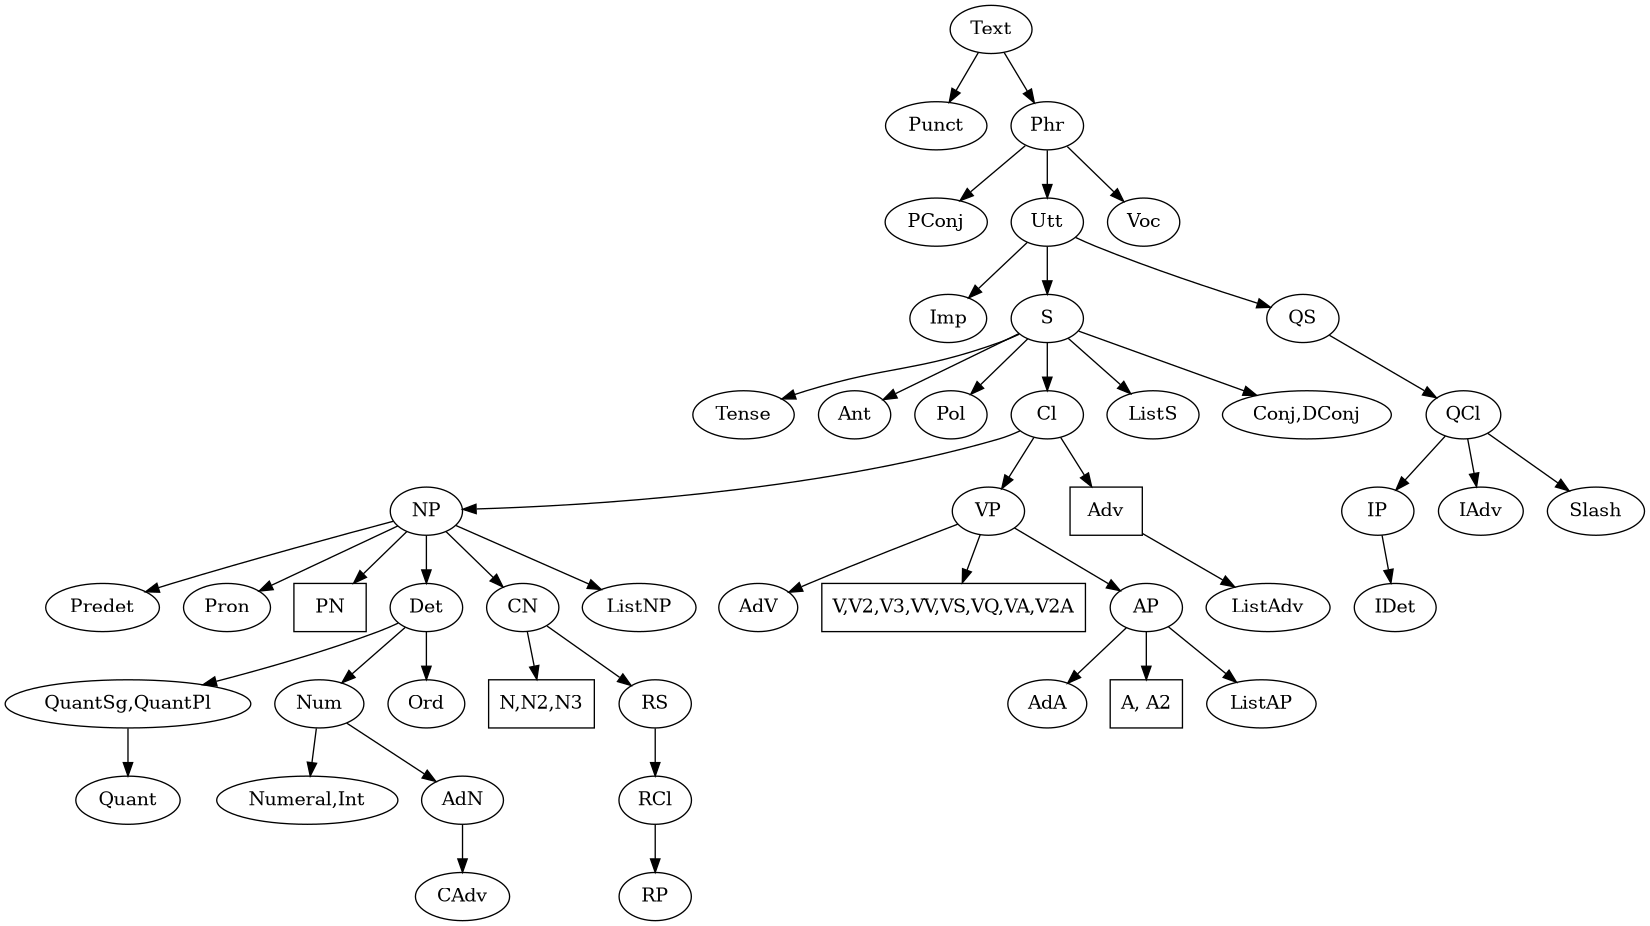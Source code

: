 digraph {

size = "11,11" ;

Text [style = "solid", shape = "ellipse"];
Text -> Punct  [style = "solid"];
Text -> Phr [style = "solid"];

Punct [style = "solid", shape = "ellipse"];

Phr [style = "solid", shape = "ellipse"];
Phr -> PConj [style = "solid"];
Phr -> Utt [style = "solid"];
Phr -> Voc [style = "solid"];

PConj [style = "solid", shape = "ellipse"];
Voc [style = "solid", shape = "ellipse"];

Utt [style = "solid", shape = "ellipse"];
Utt -> Imp [style = "solid"];
Utt -> S [style = "solid"];
Utt -> QS [style = "solid"];

Imp [style = "solid", shape = "ellipse"];

S [style = "solid", shape = "ellipse"];
S -> Tense [style = "solid"];
S -> Ant [style = "solid"];
S -> Pol [style = "solid"];
S -> Cl [style = "solid"];
S -> ListS [style = "solid"];
S -> Conjs [style = "solid"];

Conjs [label = "Conj,DConj", style = "solid", shape = "ellipse"];

Tense [style = "solid", shape = "ellipse"];
Ant [style = "solid", shape = "ellipse"];
Pol [style = "solid", shape = "ellipse"];

Cl [style = "solid", shape = "ellipse"];
Cl -> NP [style = "solid"];
Cl -> VP [style = "solid"];
Cl -> Adv [style = "solid"];

Adv [style = "solid", shape = "rectangle"];
Adv -> ListAdv [style = "solid"];


NP [style = "solid", shape = "ellipse"];
NP -> Predet [style = "solid"];
NP -> Pron [style = "solid"];
NP -> PN [style = "solid"];
NP -> Det [style = "solid"];
NP -> CN [style = "solid"];
NP -> ListNP [style = "solid"];

Predet [style = "solid", shape = "ellipse"];

Pron [style = "solid", shape = "ellipse"];
PN [style = "solid", shape = "rectangle"];

Det [style = "solid", shape = "ellipse"];
Det -> Quants [style = "solid"];
Det -> Num [style = "solid"];
Det -> Ord [style = "solid"];


Quants [label = "QuantSg,QuantPl", style = "solid", shape = "ellipse"];
Quants -> Quant [style = "solid"];

Quant [style = "solid", shape = "ellipse"];


Num [style = "solid", shape = "ellipse"];
Num -> Numerals [style = "solid"];
Num -> AdN [style = "solid"];

AdN [style = "solid", shape = "ellipse"];
AdN -> CAdv [style = "solid"];


Numerals [label = "Numeral,Int", style = "solid", shape = "ellipse"];


Ord [style = "solid", shape = "ellipse"];

CN [style = "solid", shape = "ellipse"];
CN -> Ns [style = "solid"];
CN -> RS [style = "solid"];

Ns [label = "N,N2,N3", style = "solid", shape = "rectangle"];


VP [style = "solid", shape = "ellipse"];
VP -> AdV [style = "solid"];
VP -> Vs [style = "solid"];
VP -> AP [style = "solid"];

AdV [style = "solid", shape = "ellipse"];

Vs [label = "V,V2,V3,VV,VS,VQ,VA,V2A", style = "solid", shape = "rectangle"];

AP [style = "solid", shape = "ellipse"];
AP -> AdA [style = "solid"];
AP -> As [style = "solid"];
AP -> ListAP [style = "solid"];

As [label = "A, A2", style = "solid", shape = "rectangle"];




QS [style = "solid", shape = "ellipse"];
QS -> QCl [style = "solid"];

QCl [style = "solid", shape = "ellipse"];
QCl -> IP [style = "solid"];
QCl -> IAdv [style = "solid"];
QCl -> Slash [style = "solid"];

IP [style = "solid", shape = "ellipse"];
IP -> IDet [style = "solid"];

IDet [style = "solid", shape = "ellipse"];

IAdv [style = "solid", shape = "ellipse"];

Slash [style = "solid", shape = "ellipse"];

RS [style = "solid", shape = "ellipse"];
RS -> RCl [style = "solid"];

RCl [style = "solid", shape = "ellipse"];
RCl -> RP [style = "solid"];

RP [style = "solid", shape = "ellipse"];


}
